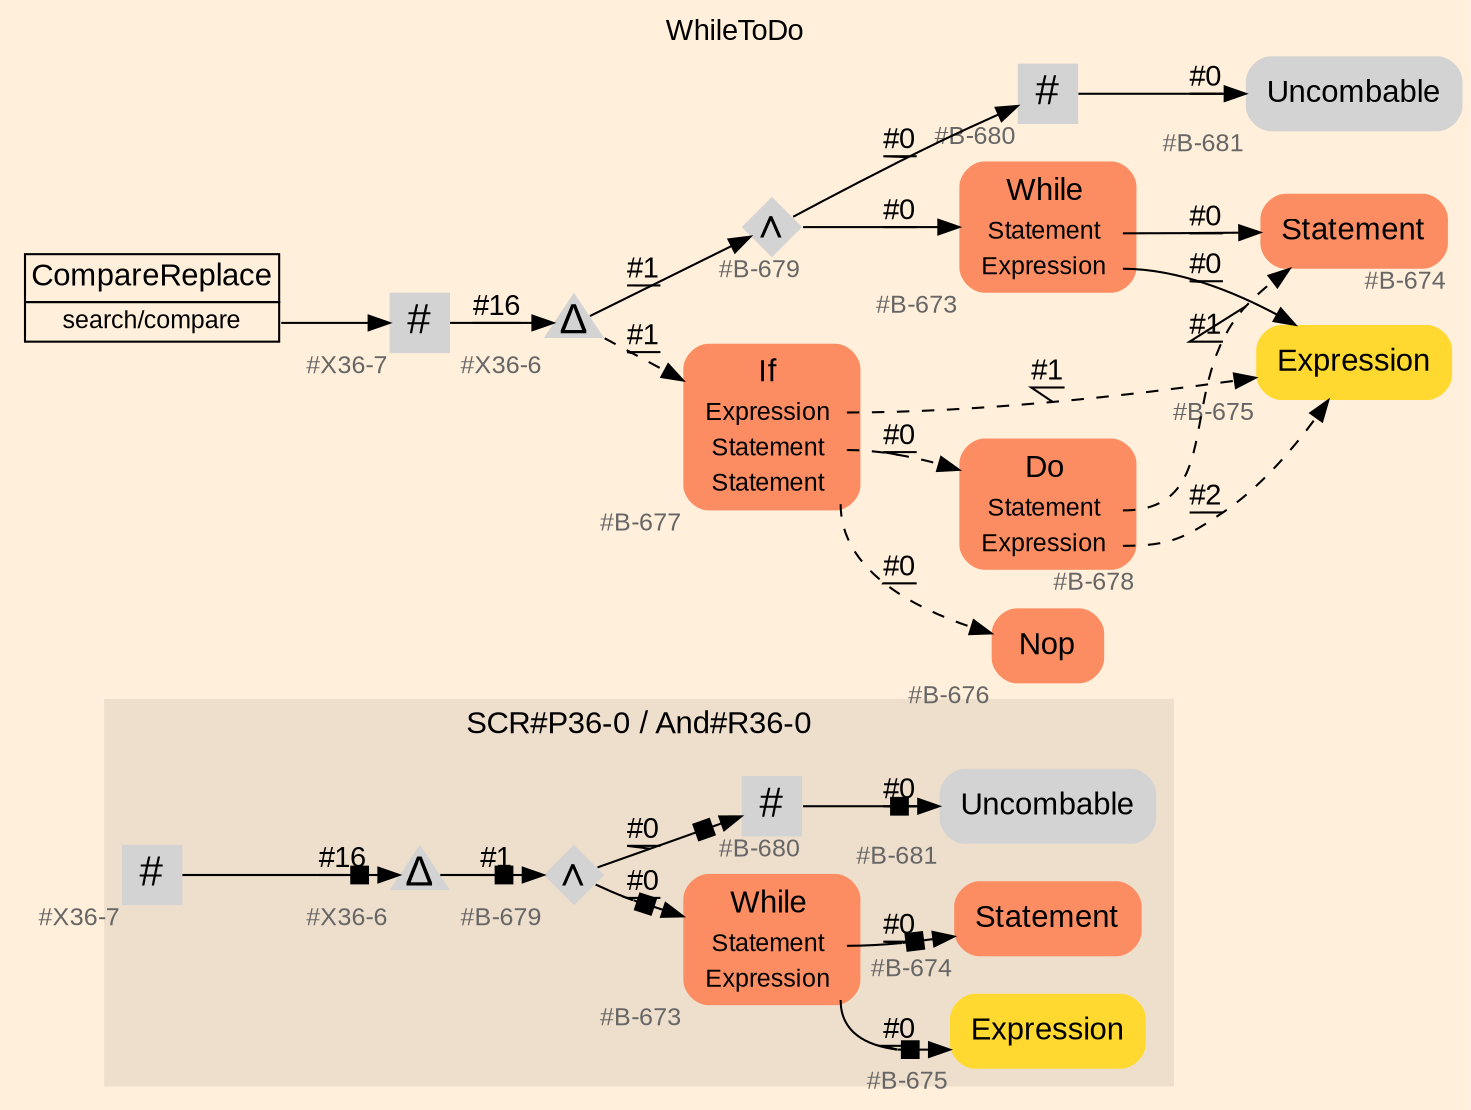 digraph "WhileToDo" {
label = "WhileToDo"
labelloc = t
graph [
    rankdir = "LR"
    ranksep = 0.3
    bgcolor = antiquewhite1
    color = black
    fontcolor = black
    fontname = "Arial"
];
node [
    fontname = "Arial"
];
edge [
    fontname = "Arial"
];

// -------------------- figure And#R36-0 --------------------
// -------- region And#R36-0 ----------
subgraph "clusterAnd#R36-0" {
    label = "SCR#P36-0 / And#R36-0"
    style = "filled"
    color = antiquewhite2
    fontsize = "15"
    // -------- block And#R36-0/#B-674 ----------
    "And#R36-0/#B-674" [
        fillcolor = "/set28/2"
        xlabel = "#B-674"
        fontsize = "12"
        fontcolor = grey40
        shape = "plaintext"
        label = <<TABLE BORDER="0" CELLBORDER="0" CELLSPACING="0">
         <TR><TD><FONT COLOR="black" POINT-SIZE="15">Statement</FONT></TD></TR>
        </TABLE>>
        style = "rounded,filled"
    ];
    
    // -------- block And#R36-0/#B-673 ----------
    "And#R36-0/#B-673" [
        fillcolor = "/set28/2"
        xlabel = "#B-673"
        fontsize = "12"
        fontcolor = grey40
        shape = "plaintext"
        label = <<TABLE BORDER="0" CELLBORDER="0" CELLSPACING="0">
         <TR><TD><FONT COLOR="black" POINT-SIZE="15">While</FONT></TD></TR>
         <TR><TD><FONT COLOR="black" POINT-SIZE="12">Statement</FONT></TD><TD PORT="port0"></TD></TR>
         <TR><TD><FONT COLOR="black" POINT-SIZE="12">Expression</FONT></TD><TD PORT="port1"></TD></TR>
        </TABLE>>
        style = "rounded,filled"
    ];
    
    // -------- block And#R36-0/#B-675 ----------
    "And#R36-0/#B-675" [
        fillcolor = "/set28/6"
        xlabel = "#B-675"
        fontsize = "12"
        fontcolor = grey40
        shape = "plaintext"
        label = <<TABLE BORDER="0" CELLBORDER="0" CELLSPACING="0">
         <TR><TD><FONT COLOR="black" POINT-SIZE="15">Expression</FONT></TD></TR>
        </TABLE>>
        style = "rounded,filled"
    ];
    
    // -------- block And#R36-0/#B-679 ----------
    "And#R36-0/#B-679" [
        xlabel = "#B-679"
        fontsize = "12"
        fontcolor = grey40
        shape = "diamond"
        label = <<FONT COLOR="black" POINT-SIZE="20">∧</FONT>>
        style = "filled"
        penwidth = 0.0
        fixedsize = true
        width = 0.4
        height = 0.4
    ];
    
    // -------- block And#R36-0/#B-680 ----------
    "And#R36-0/#B-680" [
        xlabel = "#B-680"
        fontsize = "12"
        fontcolor = grey40
        shape = "square"
        label = <<FONT COLOR="black" POINT-SIZE="20">#</FONT>>
        style = "filled"
        penwidth = 0.0
        fixedsize = true
        width = 0.4
        height = 0.4
    ];
    
    // -------- block And#R36-0/#B-681 ----------
    "And#R36-0/#B-681" [
        xlabel = "#B-681"
        fontsize = "12"
        fontcolor = grey40
        shape = "plaintext"
        label = <<TABLE BORDER="0" CELLBORDER="0" CELLSPACING="0">
         <TR><TD><FONT COLOR="black" POINT-SIZE="15">Uncombable</FONT></TD></TR>
        </TABLE>>
        style = "rounded,filled"
    ];
    
    // -------- block And#R36-0/#X36-6 ----------
    "And#R36-0/#X36-6" [
        xlabel = "#X36-6"
        fontsize = "12"
        fontcolor = grey40
        shape = "triangle"
        label = <<FONT COLOR="black" POINT-SIZE="20">Δ</FONT>>
        style = "filled"
        penwidth = 0.0
        fixedsize = true
        width = 0.4
        height = 0.4
    ];
    
    // -------- block And#R36-0/#X36-7 ----------
    "And#R36-0/#X36-7" [
        xlabel = "#X36-7"
        fontsize = "12"
        fontcolor = grey40
        shape = "square"
        label = <<FONT COLOR="black" POINT-SIZE="20">#</FONT>>
        style = "filled"
        penwidth = 0.0
        fixedsize = true
        width = 0.4
        height = 0.4
    ];
    
}

"And#R36-0/#B-673":port0 -> "And#R36-0/#B-674" [
    arrowhead="normalnonebox"
    label = "#0"
    decorate = true
    color = black
    fontcolor = black
];

"And#R36-0/#B-673":port1 -> "And#R36-0/#B-675" [
    arrowhead="normalnonebox"
    label = "#0"
    decorate = true
    color = black
    fontcolor = black
];

"And#R36-0/#B-679" -> "And#R36-0/#B-673" [
    arrowhead="normalnonebox"
    label = "#0"
    decorate = true
    color = black
    fontcolor = black
];

"And#R36-0/#B-679" -> "And#R36-0/#B-680" [
    arrowhead="normalnonebox"
    label = "#0"
    decorate = true
    color = black
    fontcolor = black
];

"And#R36-0/#B-680" -> "And#R36-0/#B-681" [
    arrowhead="normalnonebox"
    label = "#0"
    decorate = true
    color = black
    fontcolor = black
];

"And#R36-0/#X36-6" -> "And#R36-0/#B-679" [
    arrowhead="normalnonebox"
    label = "#1"
    decorate = true
    color = black
    fontcolor = black
];

"And#R36-0/#X36-7" -> "And#R36-0/#X36-6" [
    arrowhead="normalnonebox"
    label = "#16"
    decorate = true
    color = black
    fontcolor = black
];


// -------------------- transformation figure --------------------
// -------- block CR#X36-8 ----------
"CR#X36-8" [
    fillcolor = antiquewhite1
    fontsize = "12"
    fontcolor = grey40
    shape = "plaintext"
    label = <<TABLE BORDER="0" CELLBORDER="1" CELLSPACING="0">
     <TR><TD><FONT COLOR="black" POINT-SIZE="15">CompareReplace</FONT></TD></TR>
     <TR><TD PORT="port0"><FONT COLOR="black" POINT-SIZE="12">search/compare</FONT></TD></TR>
    </TABLE>>
    style = "filled"
    color = black
];

// -------- block #X36-7 ----------
"#X36-7" [
    xlabel = "#X36-7"
    fontsize = "12"
    fontcolor = grey40
    shape = "square"
    label = <<FONT COLOR="black" POINT-SIZE="20">#</FONT>>
    style = "filled"
    penwidth = 0.0
    fixedsize = true
    width = 0.4
    height = 0.4
];

// -------- block #X36-6 ----------
"#X36-6" [
    xlabel = "#X36-6"
    fontsize = "12"
    fontcolor = grey40
    shape = "triangle"
    label = <<FONT COLOR="black" POINT-SIZE="20">Δ</FONT>>
    style = "filled"
    penwidth = 0.0
    fixedsize = true
    width = 0.4
    height = 0.4
];

// -------- block #B-679 ----------
"#B-679" [
    xlabel = "#B-679"
    fontsize = "12"
    fontcolor = grey40
    shape = "diamond"
    label = <<FONT COLOR="black" POINT-SIZE="20">∧</FONT>>
    style = "filled"
    penwidth = 0.0
    fixedsize = true
    width = 0.4
    height = 0.4
];

// -------- block #B-673 ----------
"#B-673" [
    fillcolor = "/set28/2"
    xlabel = "#B-673"
    fontsize = "12"
    fontcolor = grey40
    shape = "plaintext"
    label = <<TABLE BORDER="0" CELLBORDER="0" CELLSPACING="0">
     <TR><TD><FONT COLOR="black" POINT-SIZE="15">While</FONT></TD></TR>
     <TR><TD><FONT COLOR="black" POINT-SIZE="12">Statement</FONT></TD><TD PORT="port0"></TD></TR>
     <TR><TD><FONT COLOR="black" POINT-SIZE="12">Expression</FONT></TD><TD PORT="port1"></TD></TR>
    </TABLE>>
    style = "rounded,filled"
];

// -------- block #B-674 ----------
"#B-674" [
    fillcolor = "/set28/2"
    xlabel = "#B-674"
    fontsize = "12"
    fontcolor = grey40
    shape = "plaintext"
    label = <<TABLE BORDER="0" CELLBORDER="0" CELLSPACING="0">
     <TR><TD><FONT COLOR="black" POINT-SIZE="15">Statement</FONT></TD></TR>
    </TABLE>>
    style = "rounded,filled"
];

// -------- block #B-675 ----------
"#B-675" [
    fillcolor = "/set28/6"
    xlabel = "#B-675"
    fontsize = "12"
    fontcolor = grey40
    shape = "plaintext"
    label = <<TABLE BORDER="0" CELLBORDER="0" CELLSPACING="0">
     <TR><TD><FONT COLOR="black" POINT-SIZE="15">Expression</FONT></TD></TR>
    </TABLE>>
    style = "rounded,filled"
];

// -------- block #B-680 ----------
"#B-680" [
    xlabel = "#B-680"
    fontsize = "12"
    fontcolor = grey40
    shape = "square"
    label = <<FONT COLOR="black" POINT-SIZE="20">#</FONT>>
    style = "filled"
    penwidth = 0.0
    fixedsize = true
    width = 0.4
    height = 0.4
];

// -------- block #B-681 ----------
"#B-681" [
    xlabel = "#B-681"
    fontsize = "12"
    fontcolor = grey40
    shape = "plaintext"
    label = <<TABLE BORDER="0" CELLBORDER="0" CELLSPACING="0">
     <TR><TD><FONT COLOR="black" POINT-SIZE="15">Uncombable</FONT></TD></TR>
    </TABLE>>
    style = "rounded,filled"
];

// -------- block #B-677 ----------
"#B-677" [
    fillcolor = "/set28/2"
    xlabel = "#B-677"
    fontsize = "12"
    fontcolor = grey40
    shape = "plaintext"
    label = <<TABLE BORDER="0" CELLBORDER="0" CELLSPACING="0">
     <TR><TD><FONT COLOR="black" POINT-SIZE="15">If</FONT></TD></TR>
     <TR><TD><FONT COLOR="black" POINT-SIZE="12">Expression</FONT></TD><TD PORT="port0"></TD></TR>
     <TR><TD><FONT COLOR="black" POINT-SIZE="12">Statement</FONT></TD><TD PORT="port1"></TD></TR>
     <TR><TD><FONT COLOR="black" POINT-SIZE="12">Statement</FONT></TD><TD PORT="port2"></TD></TR>
    </TABLE>>
    style = "rounded,filled"
];

// -------- block #B-678 ----------
"#B-678" [
    fillcolor = "/set28/2"
    xlabel = "#B-678"
    fontsize = "12"
    fontcolor = grey40
    shape = "plaintext"
    label = <<TABLE BORDER="0" CELLBORDER="0" CELLSPACING="0">
     <TR><TD><FONT COLOR="black" POINT-SIZE="15">Do</FONT></TD></TR>
     <TR><TD><FONT COLOR="black" POINT-SIZE="12">Statement</FONT></TD><TD PORT="port0"></TD></TR>
     <TR><TD><FONT COLOR="black" POINT-SIZE="12">Expression</FONT></TD><TD PORT="port1"></TD></TR>
    </TABLE>>
    style = "rounded,filled"
];

// -------- block #B-676 ----------
"#B-676" [
    fillcolor = "/set28/2"
    xlabel = "#B-676"
    fontsize = "12"
    fontcolor = grey40
    shape = "plaintext"
    label = <<TABLE BORDER="0" CELLBORDER="0" CELLSPACING="0">
     <TR><TD><FONT COLOR="black" POINT-SIZE="15">Nop</FONT></TD></TR>
    </TABLE>>
    style = "rounded,filled"
];

"CR#X36-8":port0 -> "#X36-7" [
    label = ""
    decorate = true
    color = black
    fontcolor = black
];

"#X36-7" -> "#X36-6" [
    label = "#16"
    decorate = true
    color = black
    fontcolor = black
];

"#X36-6" -> "#B-679" [
    label = "#1"
    decorate = true
    color = black
    fontcolor = black
];

"#X36-6" -> "#B-677" [
    style="dashed"
    label = "#1"
    decorate = true
    color = black
    fontcolor = black
];

"#B-679" -> "#B-673" [
    label = "#0"
    decorate = true
    color = black
    fontcolor = black
];

"#B-679" -> "#B-680" [
    label = "#0"
    decorate = true
    color = black
    fontcolor = black
];

"#B-673":port0 -> "#B-674" [
    label = "#0"
    decorate = true
    color = black
    fontcolor = black
];

"#B-673":port1 -> "#B-675" [
    label = "#0"
    decorate = true
    color = black
    fontcolor = black
];

"#B-680" -> "#B-681" [
    label = "#0"
    decorate = true
    color = black
    fontcolor = black
];

"#B-677":port0 -> "#B-675" [
    style="dashed"
    label = "#1"
    decorate = true
    color = black
    fontcolor = black
];

"#B-677":port1 -> "#B-678" [
    style="dashed"
    label = "#0"
    decorate = true
    color = black
    fontcolor = black
];

"#B-677":port2 -> "#B-676" [
    style="dashed"
    label = "#0"
    decorate = true
    color = black
    fontcolor = black
];

"#B-678":port0 -> "#B-674" [
    style="dashed"
    label = "#1"
    decorate = true
    color = black
    fontcolor = black
];

"#B-678":port1 -> "#B-675" [
    style="dashed"
    label = "#2"
    decorate = true
    color = black
    fontcolor = black
];


}
